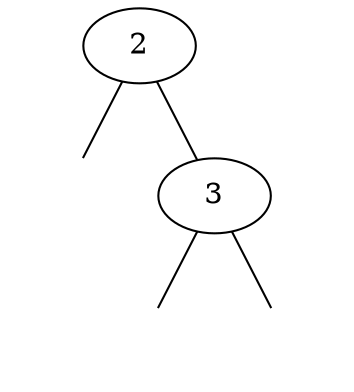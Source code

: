 graph arbre {
	0[shape="plaintext", label=""];
	1[shape="plaintext", label=""];
	2[shape="plaintext", label=""];
	3[label=3];
	3 -- 1;
	3 -- 2;
	4[label=2];
	4 -- 0;
	4 -- 3;
}
